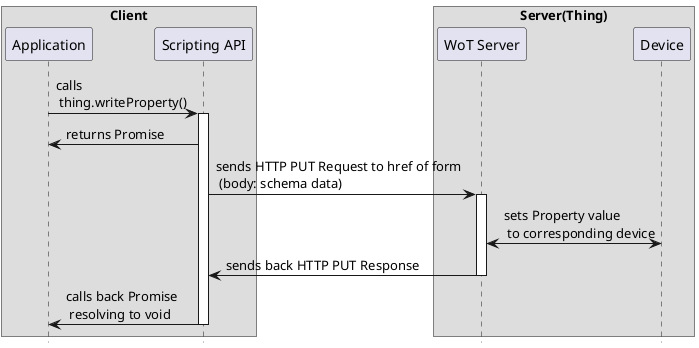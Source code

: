 @startuml
hide footbox

box "Client"
participant "Application" as AP
participant "Scripting API" as SA
end box

box "Server(Thing)"
participant "WoT Server" as WS
participant "Device" as DC
end box

AP  -> SA: calls \n thing.writeProperty()
activate SA
SA  -> AP: returns Promise
SA  -> WS: sends HTTP PUT Request to href of form \n (body: schema data)
activate WS
WS <-> DC: sets Property value \n to corresponding device
WS  -> SA: sends back HTTP PUT Response
deactivate WS
SA  -> AP: calls back Promise \n resolving to void
deactivate SA
@enduml

